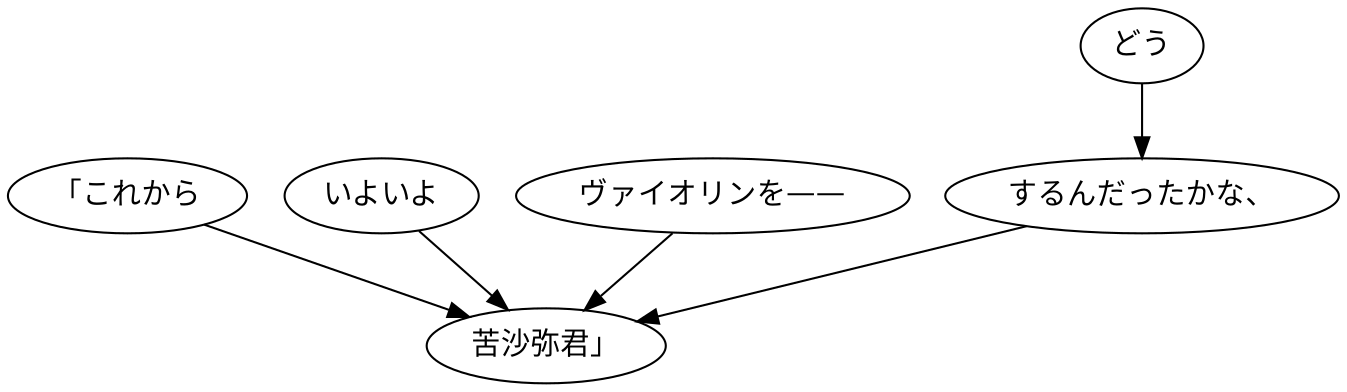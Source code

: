 digraph graph8286 {
	node0 [label="「これから"];
	node1 [label="いよいよ"];
	node2 [label="ヴァイオリンを——"];
	node3 [label="どう"];
	node4 [label="するんだったかな、"];
	node5 [label="苦沙弥君」"];
	node0 -> node5;
	node1 -> node5;
	node2 -> node5;
	node3 -> node4;
	node4 -> node5;
}
